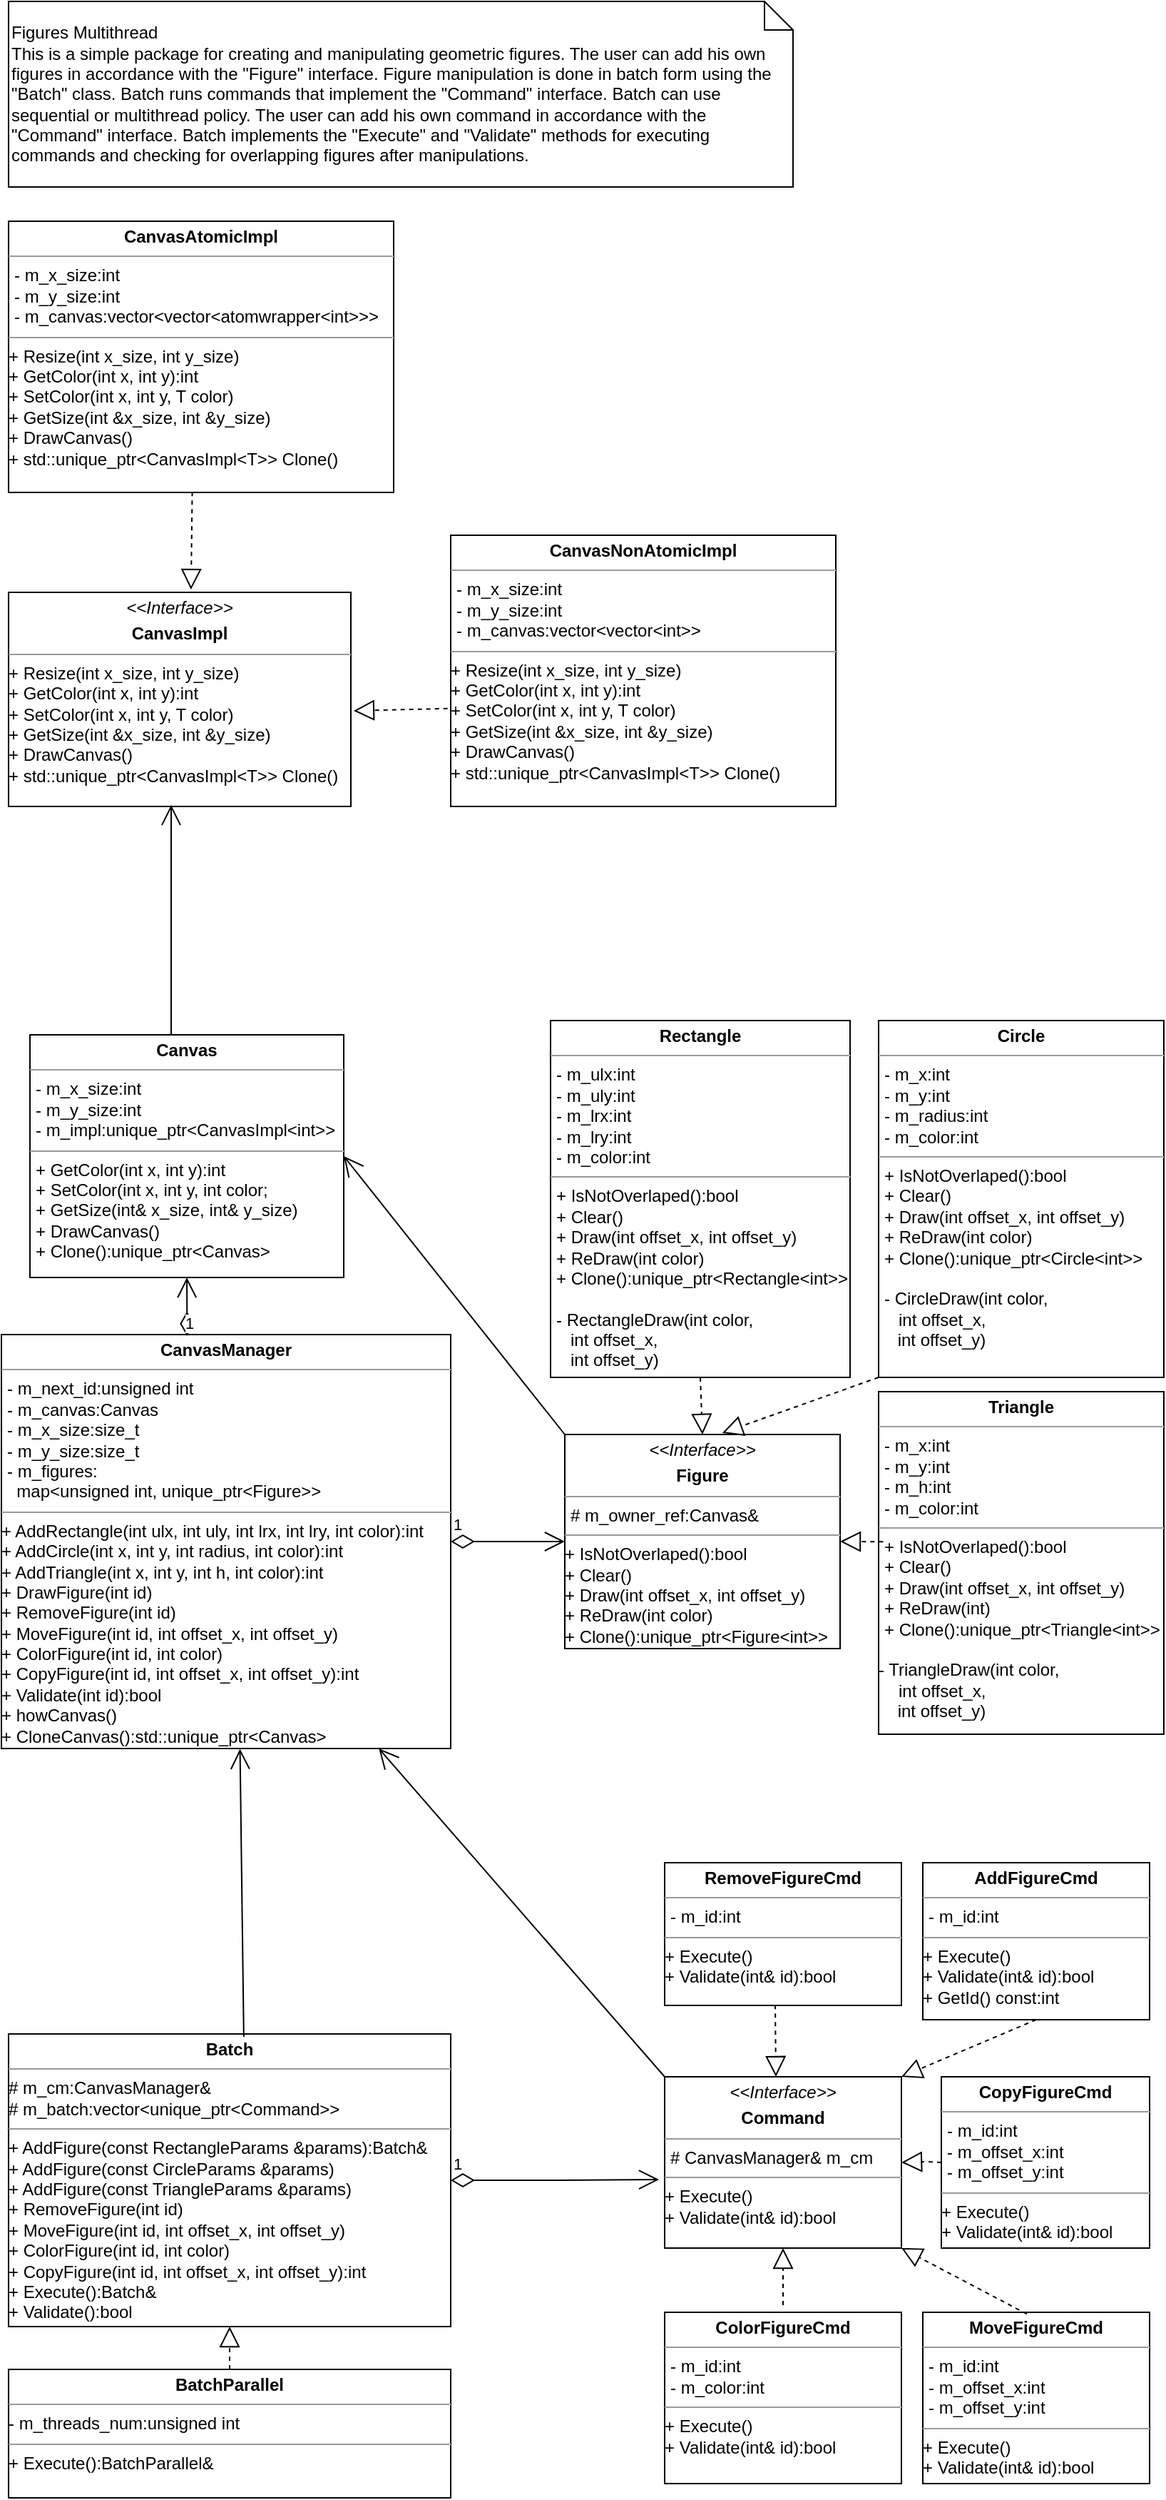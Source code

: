 <mxfile version="20.8.1" type="device"><diagram id="C5RBs43oDa-KdzZeNtuy" name="Page-1"><mxGraphModel dx="1360" dy="1964" grid="1" gridSize="10" guides="1" tooltips="1" connect="1" arrows="1" fold="1" page="1" pageScale="1" pageWidth="827" pageHeight="1169" math="0" shadow="0"><root><mxCell id="WIyWlLk6GJQsqaUBKTNV-0"/><mxCell id="WIyWlLk6GJQsqaUBKTNV-1" parent="WIyWlLk6GJQsqaUBKTNV-0"/><mxCell id="LrhLY0kmKSHkrBafkpSe-0" value="&lt;p style=&quot;margin:0px;margin-top:4px;text-align:center;&quot;&gt;&lt;i&gt;&amp;lt;&amp;lt;Interface&amp;gt;&amp;gt;&lt;/i&gt;&lt;/p&gt;&lt;p style=&quot;margin:0px;margin-top:4px;text-align:center;&quot;&gt;&lt;b&gt;Figure&lt;/b&gt;&lt;br&gt;&lt;/p&gt;&lt;hr size=&quot;1&quot;&gt;&lt;p style=&quot;margin:0px;margin-left:4px;&quot;&gt;# m_owner_ref:Canvas&amp;amp;&lt;br&gt;&lt;/p&gt;&lt;hr size=&quot;1&quot;&gt;+ IsNotOverlaped():bool&lt;br&gt;+ Clear()&lt;br&gt;+ Draw(int offset_x, int offset_y)&lt;br&gt;&lt;div&gt;+ ReDraw(int color)&lt;/div&gt;&lt;div&gt;+ Clone():unique_ptr&amp;lt;Figure&amp;lt;int&amp;gt;&amp;gt;&lt;br&gt;&lt;/div&gt;&lt;div&gt;&lt;br&gt;&lt;/div&gt;" style="verticalAlign=top;align=left;overflow=fill;fontSize=12;fontFamily=Helvetica;html=1;" parent="WIyWlLk6GJQsqaUBKTNV-1" vertex="1"><mxGeometry x="400" y="420" width="193" height="150" as="geometry"/></mxCell><mxCell id="LrhLY0kmKSHkrBafkpSe-3" value="&lt;p style=&quot;margin:0px;margin-top:4px;text-align:center;&quot;&gt;&lt;b&gt;Rectangle&lt;/b&gt;&lt;br&gt;&lt;/p&gt;&lt;hr size=&quot;1&quot;&gt;&lt;p style=&quot;margin:0px;margin-left:4px;&quot;&gt;- m_ulx:int&lt;br&gt;- m_uly:int&lt;br&gt;- m_lrx:int &lt;br&gt;- m_lry:int&lt;br&gt;- m_color:int&lt;/p&gt;&lt;hr size=&quot;1&quot;&gt;&lt;p style=&quot;margin:0px;margin-left:4px;&quot;&gt;+ IsNotOverlaped():bool&lt;br&gt;+ Clear()&lt;br&gt;+ Draw(int offset_x, int offset_y)&lt;br&gt;+ ReDraw(int color)&lt;/p&gt;&lt;p style=&quot;margin:0px;margin-left:4px;&quot;&gt;+ Clone():unique_ptr&amp;lt;Rectangle&amp;lt;int&amp;gt;&amp;gt;&lt;/p&gt;&lt;p style=&quot;margin:0px;margin-left:4px;&quot;&gt;&lt;br&gt;&lt;/p&gt;&lt;p style=&quot;margin:0px;margin-left:4px;&quot;&gt;- RectangleDraw(int color, &lt;br&gt;&lt;/p&gt;&lt;p style=&quot;margin:0px;margin-left:4px;&quot;&gt;&amp;nbsp;&amp;nbsp; int offset_x, &lt;br&gt;&lt;/p&gt;&lt;p style=&quot;margin:0px;margin-left:4px;&quot;&gt;&amp;nbsp;&amp;nbsp; int offset_y)&lt;br&gt;&lt;/p&gt;" style="verticalAlign=top;align=left;overflow=fill;fontSize=12;fontFamily=Helvetica;html=1;" parent="WIyWlLk6GJQsqaUBKTNV-1" vertex="1"><mxGeometry x="390" y="130" width="210" height="250" as="geometry"/></mxCell><mxCell id="LrhLY0kmKSHkrBafkpSe-4" value="&lt;p style=&quot;margin:0px;margin-top:4px;text-align:center;&quot;&gt;&lt;b&gt;Circle&lt;/b&gt;&lt;/p&gt;&lt;hr size=&quot;1&quot;&gt;&lt;p style=&quot;margin:0px;margin-left:4px;&quot;&gt;- m_x:int&lt;br&gt;- m_y:int&lt;br&gt;- m_radius:int&lt;br&gt;- m_color:int&lt;/p&gt;&lt;hr size=&quot;1&quot;&gt;&lt;p style=&quot;margin:0px;margin-left:4px;&quot;&gt;+ IsNotOverlaped():bool&lt;br&gt;+ Clear()&lt;br&gt;+ Draw(int offset_x, int offset_y)&lt;br&gt;+ ReDraw(int color)&lt;/p&gt;&lt;p style=&quot;margin:0px;margin-left:4px;&quot;&gt;+ Clone():unique_ptr&amp;lt;Circle&amp;lt;int&amp;gt;&amp;gt;&lt;/p&gt;&lt;p style=&quot;margin:0px;margin-left:4px;&quot;&gt;&lt;br&gt;&lt;/p&gt;&lt;p style=&quot;margin:0px;margin-left:4px;&quot;&gt;- CircleDraw(int color, &lt;br&gt;&lt;/p&gt;&lt;p style=&quot;margin:0px;margin-left:4px;&quot;&gt;&amp;nbsp;&amp;nbsp; int offset_x, &lt;br&gt;&lt;/p&gt;&amp;nbsp;&amp;nbsp;&amp;nbsp; int offset_y)" style="verticalAlign=top;align=left;overflow=fill;fontSize=12;fontFamily=Helvetica;html=1;" parent="WIyWlLk6GJQsqaUBKTNV-1" vertex="1"><mxGeometry x="620" y="130" width="200" height="250" as="geometry"/></mxCell><mxCell id="LrhLY0kmKSHkrBafkpSe-5" value="&lt;p style=&quot;margin:0px;margin-top:4px;text-align:center;&quot;&gt;&lt;b&gt;Triangle&lt;/b&gt;&lt;br&gt;&lt;/p&gt;&lt;hr size=&quot;1&quot;&gt;&lt;p style=&quot;margin:0px;margin-left:4px;&quot;&gt;- m_x:int&lt;br&gt;- m_y:int&lt;br&gt;- m_h:int&lt;br&gt;- m_color:int&lt;/p&gt;&lt;hr size=&quot;1&quot;&gt;&lt;p style=&quot;margin:0px;margin-left:4px;&quot;&gt;+ IsNotOverlaped():bool&lt;br&gt;+ Clear()&lt;br&gt;+ Draw(int offset_x, int offset_y)&lt;br&gt;+ ReDraw(int)&lt;/p&gt;&lt;p style=&quot;margin:0px;margin-left:4px;&quot;&gt;+ Clone():unique_ptr&amp;lt;Triangle&amp;lt;int&amp;gt;&amp;gt;&lt;br&gt;&lt;/p&gt;&lt;p style=&quot;margin:0px;margin-left:4px;&quot;&gt;&lt;br&gt;&lt;/p&gt;- TriangleDraw(int color, &lt;br&gt;&lt;p style=&quot;margin:0px;margin-left:4px;&quot;&gt;&amp;nbsp;&amp;nbsp; int offset_x, &lt;br&gt;&lt;/p&gt;&amp;nbsp;&amp;nbsp;&amp;nbsp; int offset_y)&lt;p style=&quot;margin:0px;margin-left:4px;&quot;&gt;&lt;/p&gt;" style="verticalAlign=top;align=left;overflow=fill;fontSize=12;fontFamily=Helvetica;html=1;" parent="WIyWlLk6GJQsqaUBKTNV-1" vertex="1"><mxGeometry x="620" y="390" width="200" height="240" as="geometry"/></mxCell><mxCell id="LrhLY0kmKSHkrBafkpSe-10" value="&lt;p style=&quot;margin:0px;margin-top:4px;text-align:center;&quot;&gt;&lt;b&gt;Canvas&lt;/b&gt;&lt;/p&gt;&lt;hr size=&quot;1&quot;&gt;&lt;p style=&quot;margin:0px;margin-left:4px;&quot;&gt;- m_x_size:int &lt;br&gt;- m_y_size:int &lt;br&gt;- m_impl:unique_ptr&amp;lt;CanvasImpl&amp;lt;int&amp;gt;&amp;gt; &lt;br&gt;&lt;/p&gt;&lt;hr size=&quot;1&quot;&gt;&lt;p style=&quot;margin:0px;margin-left:4px;&quot;&gt;+ GetColor(int x, int y):int&lt;br&gt;+ SetColor(int x, int y, int color;&lt;br&gt;+ GetSize(int&amp;amp; x_size, int&amp;amp; y_size)&lt;br&gt;+ DrawCanvas()&lt;br&gt;+ Clone():unique_ptr&amp;lt;Canvas&amp;gt;&lt;br&gt;&lt;/p&gt;" style="verticalAlign=top;align=left;overflow=fill;fontSize=12;fontFamily=Helvetica;html=1;" parent="WIyWlLk6GJQsqaUBKTNV-1" vertex="1"><mxGeometry x="25" y="140" width="220" height="170" as="geometry"/></mxCell><mxCell id="khWx4fCSXnuD8SYJv79A-1" value="" style="endArrow=open;endFill=1;endSize=12;html=1;rounded=0;exitX=0;exitY=0;exitDx=0;exitDy=0;entryX=1;entryY=0.5;entryDx=0;entryDy=0;" parent="WIyWlLk6GJQsqaUBKTNV-1" source="LrhLY0kmKSHkrBafkpSe-0" target="LrhLY0kmKSHkrBafkpSe-10" edge="1"><mxGeometry width="160" relative="1" as="geometry"><mxPoint x="130" y="780" as="sourcePoint"/><mxPoint x="290" y="780" as="targetPoint"/><Array as="points"/></mxGeometry></mxCell><mxCell id="khWx4fCSXnuD8SYJv79A-3" value="&lt;p style=&quot;margin:0px;margin-top:4px;text-align:center;&quot;&gt;&lt;i&gt;&amp;lt;&amp;lt;Interface&amp;gt;&amp;gt;&lt;/i&gt;&lt;/p&gt;&lt;p style=&quot;margin:0px;margin-top:4px;text-align:center;&quot;&gt;&lt;b&gt;Command&lt;/b&gt;&lt;br&gt;&lt;/p&gt;&lt;hr size=&quot;1&quot;&gt;&lt;p style=&quot;margin:0px;margin-left:4px;&quot;&gt;# CanvasManager&amp;amp; m_cm&lt;br&gt;&lt;/p&gt;&lt;hr size=&quot;1&quot;&gt;+ Execute()&lt;br&gt;+ Validate(int&amp;amp; id):bool" style="verticalAlign=top;align=left;overflow=fill;fontSize=12;fontFamily=Helvetica;html=1;" parent="WIyWlLk6GJQsqaUBKTNV-1" vertex="1"><mxGeometry x="470" y="870" width="166" height="120" as="geometry"/></mxCell><mxCell id="khWx4fCSXnuD8SYJv79A-4" value="&lt;p style=&quot;margin:0px;margin-top:4px;text-align:center;&quot;&gt;&lt;b&gt;AddFigureCmd&lt;/b&gt;&lt;br&gt;&lt;/p&gt;&lt;hr size=&quot;1&quot;&gt;&lt;p style=&quot;margin:0px;margin-left:4px;&quot;&gt;- m_id:int&lt;br&gt;&lt;/p&gt;&lt;hr size=&quot;1&quot;&gt;+ Execute()&lt;br&gt;&lt;div&gt;+ Validate(int&amp;amp; id):bool&lt;/div&gt;&lt;div&gt;+ GetId() const:int&lt;/div&gt;&lt;div&gt;&lt;br&gt;&lt;/div&gt;" style="verticalAlign=top;align=left;overflow=fill;fontSize=12;fontFamily=Helvetica;html=1;" parent="WIyWlLk6GJQsqaUBKTNV-1" vertex="1"><mxGeometry x="651" y="720" width="159" height="110" as="geometry"/></mxCell><mxCell id="khWx4fCSXnuD8SYJv79A-5" value="&lt;p style=&quot;margin:0px;margin-top:4px;text-align:center;&quot;&gt;&lt;b&gt;RemoveFigureCmd&lt;/b&gt;&lt;br&gt;&lt;/p&gt;&lt;hr size=&quot;1&quot;&gt;&lt;p style=&quot;margin:0px;margin-left:4px;&quot;&gt;- m_id:int&lt;br&gt;&lt;/p&gt;&lt;hr size=&quot;1&quot;&gt;+ Execute()&lt;br&gt;&lt;div&gt;+ Validate(int&amp;amp; id):bool&lt;/div&gt;&lt;div&gt;&lt;br&gt;&lt;/div&gt;" style="verticalAlign=top;align=left;overflow=fill;fontSize=12;fontFamily=Helvetica;html=1;" parent="WIyWlLk6GJQsqaUBKTNV-1" vertex="1"><mxGeometry x="470" y="720" width="166" height="100" as="geometry"/></mxCell><mxCell id="khWx4fCSXnuD8SYJv79A-6" value="&lt;p style=&quot;margin:0px;margin-top:4px;text-align:center;&quot;&gt;&lt;b&gt;MoveFigureCmd&lt;/b&gt;&lt;br&gt;&lt;/p&gt;&lt;hr size=&quot;1&quot;&gt;&lt;p style=&quot;margin:0px;margin-left:4px;&quot;&gt;- m_id:int&lt;/p&gt;&lt;p style=&quot;margin:0px;margin-left:4px;&quot;&gt;- m_offset_x:int&lt;br&gt;- m_offset_y:int&lt;br&gt;&lt;/p&gt;&lt;hr size=&quot;1&quot;&gt;+ Execute()&lt;br&gt;&lt;div&gt;+ Validate(int&amp;amp; id):bool&lt;/div&gt;&lt;div&gt;&lt;br&gt;&lt;/div&gt;" style="verticalAlign=top;align=left;overflow=fill;fontSize=12;fontFamily=Helvetica;html=1;" parent="WIyWlLk6GJQsqaUBKTNV-1" vertex="1"><mxGeometry x="651" y="1035" width="159" height="120" as="geometry"/></mxCell><mxCell id="khWx4fCSXnuD8SYJv79A-7" value="&lt;p style=&quot;margin:0px;margin-top:4px;text-align:center;&quot;&gt;&lt;b&gt;ColorFigureCmd&lt;/b&gt;&lt;br&gt;&lt;/p&gt;&lt;hr size=&quot;1&quot;&gt;&lt;p style=&quot;margin:0px;margin-left:4px;&quot;&gt;- m_id:int&lt;/p&gt;&lt;p style=&quot;margin:0px;margin-left:4px;&quot;&gt;- m_color:int&lt;br&gt;&lt;/p&gt;&lt;hr size=&quot;1&quot;&gt;+ Execute()&lt;br&gt;&lt;div&gt;+ Validate(int&amp;amp; id):bool&lt;/div&gt;&lt;div&gt;&lt;br&gt;&lt;/div&gt;" style="verticalAlign=top;align=left;overflow=fill;fontSize=12;fontFamily=Helvetica;html=1;" parent="WIyWlLk6GJQsqaUBKTNV-1" vertex="1"><mxGeometry x="470" y="1035" width="166" height="120" as="geometry"/></mxCell><mxCell id="khWx4fCSXnuD8SYJv79A-9" value="" style="endArrow=block;dashed=1;endFill=0;endSize=12;html=1;rounded=0;entryX=0.5;entryY=1;entryDx=0;entryDy=0;" parent="WIyWlLk6GJQsqaUBKTNV-1" target="khWx4fCSXnuD8SYJv79A-3" edge="1"><mxGeometry width="160" relative="1" as="geometry"><mxPoint x="553" y="1030" as="sourcePoint"/><mxPoint x="390" y="670" as="targetPoint"/></mxGeometry></mxCell><mxCell id="khWx4fCSXnuD8SYJv79A-11" value="" style="endArrow=block;dashed=1;endFill=0;endSize=12;html=1;rounded=0;exitX=0.459;exitY=0.01;exitDx=0;exitDy=0;exitPerimeter=0;entryX=1;entryY=1;entryDx=0;entryDy=0;" parent="WIyWlLk6GJQsqaUBKTNV-1" source="khWx4fCSXnuD8SYJv79A-6" target="khWx4fCSXnuD8SYJv79A-3" edge="1"><mxGeometry width="160" relative="1" as="geometry"><mxPoint x="190" y="570" as="sourcePoint"/><mxPoint x="350" y="570" as="targetPoint"/></mxGeometry></mxCell><mxCell id="khWx4fCSXnuD8SYJv79A-12" value="" style="endArrow=block;dashed=1;endFill=0;endSize=12;html=1;rounded=0;exitX=0.467;exitY=0.996;exitDx=0;exitDy=0;exitPerimeter=0;" parent="WIyWlLk6GJQsqaUBKTNV-1" source="khWx4fCSXnuD8SYJv79A-5" edge="1"><mxGeometry width="160" relative="1" as="geometry"><mxPoint x="190" y="570" as="sourcePoint"/><mxPoint x="548" y="870" as="targetPoint"/></mxGeometry></mxCell><mxCell id="khWx4fCSXnuD8SYJv79A-14" value="" style="endArrow=block;dashed=1;endFill=0;endSize=12;html=1;rounded=0;exitX=0.5;exitY=1;exitDx=0;exitDy=0;entryX=1;entryY=0;entryDx=0;entryDy=0;" parent="WIyWlLk6GJQsqaUBKTNV-1" source="khWx4fCSXnuD8SYJv79A-4" target="khWx4fCSXnuD8SYJv79A-3" edge="1"><mxGeometry width="160" relative="1" as="geometry"><mxPoint x="190" y="570" as="sourcePoint"/><mxPoint x="350" y="570" as="targetPoint"/></mxGeometry></mxCell><mxCell id="khWx4fCSXnuD8SYJv79A-15" value="&lt;p style=&quot;margin:0px;margin-top:4px;text-align:center;&quot;&gt;&lt;b&gt;CanvasManager&lt;/b&gt;&lt;/p&gt;&lt;hr size=&quot;1&quot;&gt;&lt;p style=&quot;margin:0px;margin-left:4px;&quot;&gt;- m_next_id:unsigned int &lt;br&gt;- m_canvas:Canvas&lt;br&gt;- m_x_size:size_t&lt;br&gt;- m_y_size:size_t&lt;br&gt;- m_figures:&lt;/p&gt;&lt;p style=&quot;margin:0px;margin-left:4px;&quot;&gt;&amp;nbsp; map&amp;lt;unsigned int, unique_ptr&amp;lt;Figure&amp;gt;&amp;gt; &lt;br&gt;&lt;/p&gt;&lt;hr size=&quot;1&quot;&gt;+ AddRectangle(int ulx, int uly, int lrx, int lry, int color):int&lt;br&gt;+ AddCircle(int x, int y, int radius, int color):int&lt;br&gt;+ AddTriangle(int x, int y, int h, int color):int&lt;br&gt;+ DrawFigure(int id)&lt;br&gt;+ RemoveFigure(int id)&lt;br&gt;+ MoveFigure(int id, int offset_x, int offset_y)&lt;br&gt;&lt;div&gt;+ ColorFigure(int id, int color)&lt;/div&gt;&lt;div&gt;+ CopyFigure(int id, int offset_x, int offset_y):int&lt;/div&gt;+ Validate(int id):bool&lt;br&gt;+ howCanvas()&lt;br&gt;+ CloneCanvas():std::unique_ptr&amp;lt;Canvas&amp;gt;" style="verticalAlign=top;align=left;overflow=fill;fontSize=12;fontFamily=Helvetica;html=1;" parent="WIyWlLk6GJQsqaUBKTNV-1" vertex="1"><mxGeometry x="5" y="350" width="315" height="290" as="geometry"/></mxCell><mxCell id="khWx4fCSXnuD8SYJv79A-16" value="" style="endArrow=block;dashed=1;endFill=0;endSize=12;html=1;rounded=0;exitX=0.5;exitY=1;exitDx=0;exitDy=0;entryX=0.5;entryY=0;entryDx=0;entryDy=0;exitPerimeter=0;" parent="WIyWlLk6GJQsqaUBKTNV-1" source="LrhLY0kmKSHkrBafkpSe-3" target="LrhLY0kmKSHkrBafkpSe-0" edge="1"><mxGeometry width="160" relative="1" as="geometry"><mxPoint x="140" y="430" as="sourcePoint"/><mxPoint x="300" y="430" as="targetPoint"/></mxGeometry></mxCell><mxCell id="khWx4fCSXnuD8SYJv79A-17" value="" style="endArrow=block;dashed=1;endFill=0;endSize=12;html=1;rounded=0;exitX=0;exitY=1;exitDx=0;exitDy=0;entryX=0.572;entryY=-0.007;entryDx=0;entryDy=0;entryPerimeter=0;" parent="WIyWlLk6GJQsqaUBKTNV-1" source="LrhLY0kmKSHkrBafkpSe-4" target="LrhLY0kmKSHkrBafkpSe-0" edge="1"><mxGeometry width="160" relative="1" as="geometry"><mxPoint x="140" y="430" as="sourcePoint"/><mxPoint x="300" y="430" as="targetPoint"/></mxGeometry></mxCell><mxCell id="khWx4fCSXnuD8SYJv79A-18" value="" style="endArrow=block;dashed=1;endFill=0;endSize=12;html=1;rounded=0;exitX=0.016;exitY=0.438;exitDx=0;exitDy=0;entryX=1;entryY=0.5;entryDx=0;entryDy=0;exitPerimeter=0;" parent="WIyWlLk6GJQsqaUBKTNV-1" source="LrhLY0kmKSHkrBafkpSe-5" target="LrhLY0kmKSHkrBafkpSe-0" edge="1"><mxGeometry width="160" relative="1" as="geometry"><mxPoint x="570" y="470" as="sourcePoint"/><mxPoint x="730" y="470" as="targetPoint"/></mxGeometry></mxCell><mxCell id="khWx4fCSXnuD8SYJv79A-20" value="1" style="endArrow=open;html=1;endSize=12;startArrow=diamondThin;startSize=14;startFill=0;edgeStyle=orthogonalEdgeStyle;align=left;verticalAlign=bottom;rounded=0;entryX=0.5;entryY=1;entryDx=0;entryDy=0;exitX=0.413;exitY=0.003;exitDx=0;exitDy=0;exitPerimeter=0;" parent="WIyWlLk6GJQsqaUBKTNV-1" source="khWx4fCSXnuD8SYJv79A-15" target="LrhLY0kmKSHkrBafkpSe-10" edge="1"><mxGeometry x="-1" y="3" relative="1" as="geometry"><mxPoint x="140" y="520" as="sourcePoint"/><mxPoint x="300" y="520" as="targetPoint"/></mxGeometry></mxCell><mxCell id="khWx4fCSXnuD8SYJv79A-22" value="&lt;p style=&quot;margin:0px;margin-top:4px;text-align:center;&quot;&gt;&lt;b&gt;Batch&lt;/b&gt;&lt;br&gt;&lt;/p&gt;&lt;hr size=&quot;1&quot;&gt;# m_cm:CanvasManager&amp;amp;&lt;br&gt;# m_batch:vector&amp;lt;unique_ptr&amp;lt;Command&amp;gt;&amp;gt;&lt;hr size=&quot;1&quot;&gt;+ AddFigure(const RectangleParams &amp;amp;params):Batch&amp;amp;&lt;br&gt;+ AddFigure(const CircleParams &amp;amp;params)&lt;br&gt;+ AddFigure(const TriangleParams &amp;amp;params)&lt;br&gt;+ RemoveFigure(int id)&lt;br&gt;+ MoveFigure(int id, int offset_x, int offset_y)&lt;br&gt;&lt;div&gt;+ ColorFigure(int id, int color)&lt;/div&gt;&lt;div&gt;+ CopyFigure(int id, int offset_x, int offset_y):int&lt;/div&gt;+ Execute():Batch&amp;amp;&lt;br&gt;+ Validate():bool" style="verticalAlign=top;align=left;overflow=fill;fontSize=12;fontFamily=Helvetica;html=1;" parent="WIyWlLk6GJQsqaUBKTNV-1" vertex="1"><mxGeometry x="10" y="840" width="310" height="205" as="geometry"/></mxCell><mxCell id="khWx4fCSXnuD8SYJv79A-23" value="" style="endArrow=open;endFill=1;endSize=12;html=1;rounded=0;exitX=0.532;exitY=0.01;exitDx=0;exitDy=0;exitPerimeter=0;entryX=0.531;entryY=1.001;entryDx=0;entryDy=0;entryPerimeter=0;" parent="WIyWlLk6GJQsqaUBKTNV-1" source="khWx4fCSXnuD8SYJv79A-22" target="khWx4fCSXnuD8SYJv79A-15" edge="1"><mxGeometry width="160" relative="1" as="geometry"><mxPoint x="140" y="750" as="sourcePoint"/><mxPoint x="300" y="750" as="targetPoint"/></mxGeometry></mxCell><mxCell id="khWx4fCSXnuD8SYJv79A-25" value="" style="endArrow=open;endFill=1;endSize=12;html=1;rounded=0;exitX=0;exitY=0;exitDx=0;exitDy=0;entryX=0.84;entryY=1;entryDx=0;entryDy=0;entryPerimeter=0;" parent="WIyWlLk6GJQsqaUBKTNV-1" source="khWx4fCSXnuD8SYJv79A-3" target="khWx4fCSXnuD8SYJv79A-15" edge="1"><mxGeometry width="160" relative="1" as="geometry"><mxPoint x="300" y="770" as="sourcePoint"/><mxPoint x="460" y="770" as="targetPoint"/></mxGeometry></mxCell><mxCell id="khWx4fCSXnuD8SYJv79A-27" value="&lt;div align=&quot;left&quot;&gt;Figures Multithread&lt;br&gt;&lt;/div&gt;This is a simple package for creating and manipulating geometric figures. The user can add his own figures in accordance with the &quot;Figure&quot; interface. Figure manipulation is done in batch form using the &quot;Batch&quot; class. Batch runs commands that implement the &quot;Command&quot; interface. Batch can use sequential or multithread policy. The user can add his own command in accordance with the&lt;br&gt;&quot;Command&quot; interface. Batch implements the &quot;Execute&quot; and &quot;Validate&quot; methods for executing commands and checking for overlapping figures after manipulations. " style="shape=note;size=20;whiteSpace=wrap;html=1;align=left;" parent="WIyWlLk6GJQsqaUBKTNV-1" vertex="1"><mxGeometry x="10" y="-584" width="550" height="130" as="geometry"/></mxCell><mxCell id="pc-eK6XDTxpy6QG8yXDQ-0" value="&lt;p style=&quot;margin:0px;margin-top:4px;text-align:center;&quot;&gt;&lt;b&gt;BatchParallel&lt;/b&gt;&lt;br&gt;&lt;/p&gt;&lt;hr size=&quot;1&quot;&gt;- m_threads_num:unsigned int&lt;br&gt;&lt;hr size=&quot;1&quot;&gt;+ Execute():BatchParallel&amp;amp;" style="verticalAlign=top;align=left;overflow=fill;fontSize=12;fontFamily=Helvetica;html=1;" parent="WIyWlLk6GJQsqaUBKTNV-1" vertex="1"><mxGeometry x="10" y="1075" width="310" height="90" as="geometry"/></mxCell><mxCell id="pc-eK6XDTxpy6QG8yXDQ-3" value="" style="endArrow=block;dashed=1;endFill=0;endSize=12;html=1;rounded=0;entryX=0.5;entryY=1;entryDx=0;entryDy=0;exitX=0.5;exitY=0;exitDx=0;exitDy=0;" parent="WIyWlLk6GJQsqaUBKTNV-1" source="pc-eK6XDTxpy6QG8yXDQ-0" target="khWx4fCSXnuD8SYJv79A-22" edge="1"><mxGeometry width="160" relative="1" as="geometry"><mxPoint x="10" y="1310" as="sourcePoint"/><mxPoint x="170" y="1310" as="targetPoint"/></mxGeometry></mxCell><mxCell id="pc-eK6XDTxpy6QG8yXDQ-5" value="&lt;p style=&quot;margin:0px;margin-top:4px;text-align:center;&quot;&gt;&lt;i&gt;&amp;lt;&amp;lt;Interface&amp;gt;&amp;gt;&lt;/i&gt;&lt;/p&gt;&lt;p style=&quot;margin:0px;margin-top:4px;text-align:center;&quot;&gt;&lt;b&gt;CanvasImpl&lt;/b&gt;&lt;/p&gt;&lt;hr size=&quot;1&quot;&gt;+ Resize(int x_size, int y_size)&lt;br&gt;+ GetColor(int x, int y):int&lt;br&gt;+ SetColor(int x, int y, T color)&lt;br&gt;+ GetSize(int &amp;amp;x_size, int &amp;amp;y_size)&lt;br&gt;+ DrawCanvas()&lt;br&gt;+ std::unique_ptr&amp;lt;CanvasImpl&amp;lt;T&amp;gt;&amp;gt; Clone()" style="verticalAlign=top;align=left;overflow=fill;fontSize=12;fontFamily=Helvetica;html=1;" parent="WIyWlLk6GJQsqaUBKTNV-1" vertex="1"><mxGeometry x="10" y="-170" width="240" height="150" as="geometry"/></mxCell><mxCell id="pc-eK6XDTxpy6QG8yXDQ-13" value="&lt;p style=&quot;margin:0px;margin-top:4px;text-align:center;&quot;&gt;&lt;b&gt;Canvas&lt;/b&gt;&lt;b&gt;Atomic&lt;/b&gt;&lt;b&gt;Impl&lt;/b&gt;&lt;br&gt;&lt;/p&gt;&lt;hr size=&quot;1&quot;&gt;&lt;p style=&quot;margin:0px;margin-left:4px;&quot;&gt;- m_x_size:int&lt;br&gt;- m_y_size:int&lt;br&gt;- m_canvas:vector&amp;lt;vector&amp;lt;atomwrapper&amp;lt;int&amp;gt;&amp;gt;&amp;gt;&lt;br&gt;&lt;/p&gt;&lt;hr size=&quot;1&quot;&gt;+ Resize(int x_size, int y_size)&lt;br&gt;+ GetColor(int x, int y):int&lt;br&gt;+ SetColor(int x, int y, T color)&lt;br&gt;+ GetSize(int &amp;amp;x_size, int &amp;amp;y_size)&lt;br&gt;+ DrawCanvas()&lt;br&gt;+ std::unique_ptr&amp;lt;CanvasImpl&amp;lt;T&amp;gt;&amp;gt; Clone()" style="verticalAlign=top;align=left;overflow=fill;fontSize=12;fontFamily=Helvetica;html=1;" parent="WIyWlLk6GJQsqaUBKTNV-1" vertex="1"><mxGeometry x="10" y="-430" width="270" height="190" as="geometry"/></mxCell><mxCell id="pc-eK6XDTxpy6QG8yXDQ-14" value="&lt;p style=&quot;margin:0px;margin-top:4px;text-align:center;&quot;&gt;&lt;b&gt;CanvasNonAtomicImpl&lt;/b&gt;&lt;br&gt;&lt;/p&gt;&lt;hr size=&quot;1&quot;&gt;&lt;p style=&quot;margin:0px;margin-left:4px;&quot;&gt;- m_x_size:int&lt;br&gt;- m_y_size:int&lt;br&gt;- m_canvas:vector&amp;lt;vector&amp;lt;int&amp;gt;&amp;gt;&lt;br&gt;&lt;/p&gt;&lt;hr size=&quot;1&quot;&gt;+ Resize(int x_size, int y_size)&lt;br&gt;+ GetColor(int x, int y):int&lt;br&gt;+ SetColor(int x, int y, T color)&lt;br&gt;+ GetSize(int &amp;amp;x_size, int &amp;amp;y_size)&lt;br&gt;+ DrawCanvas()&lt;br&gt;+ std::unique_ptr&amp;lt;CanvasImpl&amp;lt;T&amp;gt;&amp;gt; Clone()" style="verticalAlign=top;align=left;overflow=fill;fontSize=12;fontFamily=Helvetica;html=1;" parent="WIyWlLk6GJQsqaUBKTNV-1" vertex="1"><mxGeometry x="320" y="-210" width="270" height="190" as="geometry"/></mxCell><mxCell id="pc-eK6XDTxpy6QG8yXDQ-17" value="" style="endArrow=block;dashed=1;endFill=0;endSize=12;html=1;rounded=0;exitX=0.477;exitY=0.998;exitDx=0;exitDy=0;exitPerimeter=0;entryX=0.533;entryY=-0.013;entryDx=0;entryDy=0;entryPerimeter=0;" parent="WIyWlLk6GJQsqaUBKTNV-1" source="pc-eK6XDTxpy6QG8yXDQ-13" target="pc-eK6XDTxpy6QG8yXDQ-5" edge="1"><mxGeometry width="160" relative="1" as="geometry"><mxPoint x="280" y="-150" as="sourcePoint"/><mxPoint x="440" y="-150" as="targetPoint"/></mxGeometry></mxCell><mxCell id="pc-eK6XDTxpy6QG8yXDQ-18" value="" style="endArrow=block;dashed=1;endFill=0;endSize=12;html=1;rounded=0;entryX=1.008;entryY=0.553;entryDx=0;entryDy=0;entryPerimeter=0;exitX=-0.008;exitY=0.639;exitDx=0;exitDy=0;exitPerimeter=0;" parent="WIyWlLk6GJQsqaUBKTNV-1" source="pc-eK6XDTxpy6QG8yXDQ-14" target="pc-eK6XDTxpy6QG8yXDQ-5" edge="1"><mxGeometry width="160" relative="1" as="geometry"><mxPoint x="280" y="-170" as="sourcePoint"/><mxPoint x="440" y="-170" as="targetPoint"/></mxGeometry></mxCell><mxCell id="V8BYvu_9bOJ9hPfOakJO-0" value="1" style="endArrow=open;html=1;endSize=12;startArrow=diamondThin;startSize=14;startFill=0;edgeStyle=orthogonalEdgeStyle;align=left;verticalAlign=bottom;rounded=0;exitX=1;exitY=0.5;exitDx=0;exitDy=0;entryX=-0.024;entryY=0.6;entryDx=0;entryDy=0;entryPerimeter=0;" edge="1" parent="WIyWlLk6GJQsqaUBKTNV-1" source="khWx4fCSXnuD8SYJv79A-22" target="khWx4fCSXnuD8SYJv79A-3"><mxGeometry x="-1" y="3" relative="1" as="geometry"><mxPoint x="339" y="942" as="sourcePoint"/><mxPoint x="489" y="942" as="targetPoint"/></mxGeometry></mxCell><mxCell id="V8BYvu_9bOJ9hPfOakJO-1" value="1" style="endArrow=open;html=1;endSize=12;startArrow=diamondThin;startSize=14;startFill=0;edgeStyle=orthogonalEdgeStyle;align=left;verticalAlign=bottom;rounded=0;entryX=0;entryY=0.5;entryDx=0;entryDy=0;exitX=1;exitY=0.5;exitDx=0;exitDy=0;" edge="1" parent="WIyWlLk6GJQsqaUBKTNV-1" source="khWx4fCSXnuD8SYJv79A-15" target="LrhLY0kmKSHkrBafkpSe-0"><mxGeometry x="-1" y="3" relative="1" as="geometry"><mxPoint x="320" y="494.5" as="sourcePoint"/><mxPoint x="480" y="494.5" as="targetPoint"/></mxGeometry></mxCell><mxCell id="V8BYvu_9bOJ9hPfOakJO-2" value="" style="endArrow=open;endFill=1;endSize=12;html=1;rounded=0;entryX=0.475;entryY=0.993;entryDx=0;entryDy=0;entryPerimeter=0;" edge="1" parent="WIyWlLk6GJQsqaUBKTNV-1" target="pc-eK6XDTxpy6QG8yXDQ-5"><mxGeometry x="0.242" y="-16" width="160" relative="1" as="geometry"><mxPoint x="124" y="140" as="sourcePoint"/><mxPoint x="130" y="-20" as="targetPoint"/><Array as="points"><mxPoint x="124" y="30"/></Array><mxPoint as="offset"/></mxGeometry></mxCell><mxCell id="V8BYvu_9bOJ9hPfOakJO-3" value="&lt;p style=&quot;margin:0px;margin-top:4px;text-align:center;&quot;&gt;&lt;b&gt;CopyFigureCmd&lt;/b&gt;&lt;br&gt;&lt;/p&gt;&lt;hr size=&quot;1&quot;&gt;&lt;p style=&quot;margin:0px;margin-left:4px;&quot;&gt;- m_id:int&lt;/p&gt;&lt;p style=&quot;margin:0px;margin-left:4px;&quot;&gt;- m_offset_x:int&lt;br&gt;- m_offset_y:int&lt;br&gt;&lt;/p&gt;&lt;hr size=&quot;1&quot;&gt;+ Execute()&lt;br&gt;&lt;div&gt;+ Validate(int&amp;amp; id):bool&lt;/div&gt;&lt;div&gt;&lt;br&gt;&lt;/div&gt;" style="verticalAlign=top;align=left;overflow=fill;fontSize=12;fontFamily=Helvetica;html=1;" vertex="1" parent="WIyWlLk6GJQsqaUBKTNV-1"><mxGeometry x="664" y="870" width="146" height="120" as="geometry"/></mxCell><mxCell id="V8BYvu_9bOJ9hPfOakJO-5" value="" style="endArrow=block;dashed=1;endFill=0;endSize=12;html=1;rounded=0;exitX=0;exitY=0.5;exitDx=0;exitDy=0;entryX=1;entryY=0.5;entryDx=0;entryDy=0;" edge="1" parent="WIyWlLk6GJQsqaUBKTNV-1" source="V8BYvu_9bOJ9hPfOakJO-3" target="khWx4fCSXnuD8SYJv79A-3"><mxGeometry width="160" relative="1" as="geometry"><mxPoint x="664" y="929.5" as="sourcePoint"/><mxPoint x="650" y="900" as="targetPoint"/><Array as="points"><mxPoint x="654" y="929.5"/></Array></mxGeometry></mxCell></root></mxGraphModel></diagram></mxfile>